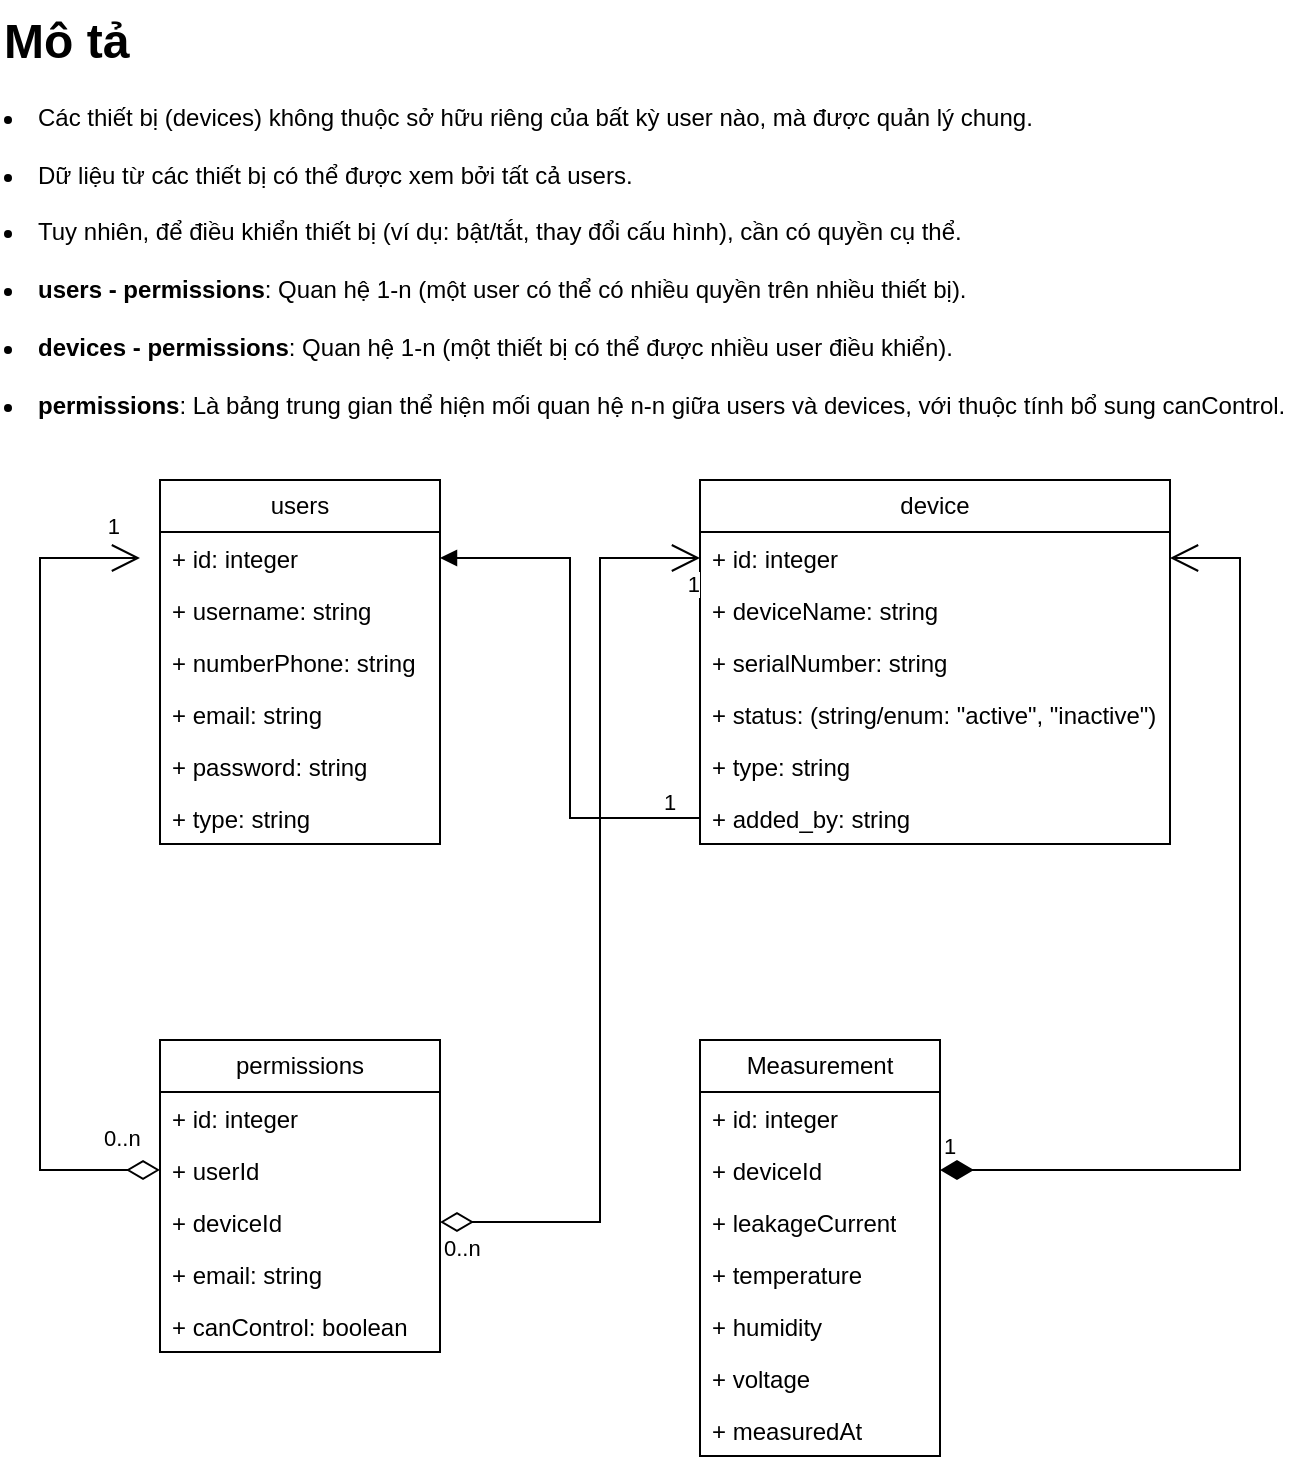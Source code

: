 <mxfile version="26.0.16">
  <diagram name="Page-1" id="chspa95SmWlVgYW7DXZC">
    <mxGraphModel dx="842" dy="568" grid="1" gridSize="10" guides="1" tooltips="1" connect="1" arrows="1" fold="1" page="1" pageScale="1" pageWidth="850" pageHeight="1100" math="0" shadow="0">
      <root>
        <mxCell id="0" />
        <mxCell id="1" parent="0" />
        <mxCell id="nT-duEgiZrEX0X3jMVPG-6" value="users" style="swimlane;fontStyle=0;childLayout=stackLayout;horizontal=1;startSize=26;fillColor=none;horizontalStack=0;resizeParent=1;resizeParentMax=0;resizeLast=0;collapsible=1;marginBottom=0;whiteSpace=wrap;html=1;" parent="1" vertex="1">
          <mxGeometry x="120" y="240" width="140" height="182" as="geometry" />
        </mxCell>
        <mxCell id="nT-duEgiZrEX0X3jMVPG-7" value="+ id: integer&lt;div&gt;&lt;br&gt;&lt;/div&gt;" style="text;strokeColor=none;fillColor=none;align=left;verticalAlign=top;spacingLeft=4;spacingRight=4;overflow=hidden;rotatable=0;points=[[0,0.5],[1,0.5]];portConstraint=eastwest;whiteSpace=wrap;html=1;" parent="nT-duEgiZrEX0X3jMVPG-6" vertex="1">
          <mxGeometry y="26" width="140" height="26" as="geometry" />
        </mxCell>
        <mxCell id="nT-duEgiZrEX0X3jMVPG-8" value="+&amp;nbsp;&lt;span style=&quot;background-color: transparent; color: light-dark(rgb(0, 0, 0), rgb(255, 255, 255));&quot;&gt;username&lt;/span&gt;&lt;span style=&quot;background-color: transparent; color: light-dark(rgb(0, 0, 0), rgb(255, 255, 255));&quot;&gt;: string&lt;/span&gt;" style="text;strokeColor=none;fillColor=none;align=left;verticalAlign=top;spacingLeft=4;spacingRight=4;overflow=hidden;rotatable=0;points=[[0,0.5],[1,0.5]];portConstraint=eastwest;whiteSpace=wrap;html=1;" parent="nT-duEgiZrEX0X3jMVPG-6" vertex="1">
          <mxGeometry y="52" width="140" height="26" as="geometry" />
        </mxCell>
        <mxCell id="nT-duEgiZrEX0X3jMVPG-12" value="+ numberPhone: string" style="text;strokeColor=none;fillColor=none;align=left;verticalAlign=top;spacingLeft=4;spacingRight=4;overflow=hidden;rotatable=0;points=[[0,0.5],[1,0.5]];portConstraint=eastwest;whiteSpace=wrap;html=1;" parent="nT-duEgiZrEX0X3jMVPG-6" vertex="1">
          <mxGeometry y="78" width="140" height="26" as="geometry" />
        </mxCell>
        <mxCell id="nT-duEgiZrEX0X3jMVPG-11" value="+ email: string" style="text;strokeColor=none;fillColor=none;align=left;verticalAlign=top;spacingLeft=4;spacingRight=4;overflow=hidden;rotatable=0;points=[[0,0.5],[1,0.5]];portConstraint=eastwest;whiteSpace=wrap;html=1;" parent="nT-duEgiZrEX0X3jMVPG-6" vertex="1">
          <mxGeometry y="104" width="140" height="26" as="geometry" />
        </mxCell>
        <mxCell id="nT-duEgiZrEX0X3jMVPG-23" value="+ password: string" style="text;strokeColor=none;fillColor=none;align=left;verticalAlign=top;spacingLeft=4;spacingRight=4;overflow=hidden;rotatable=0;points=[[0,0.5],[1,0.5]];portConstraint=eastwest;whiteSpace=wrap;html=1;" parent="nT-duEgiZrEX0X3jMVPG-6" vertex="1">
          <mxGeometry y="130" width="140" height="26" as="geometry" />
        </mxCell>
        <mxCell id="nT-duEgiZrEX0X3jMVPG-9" value="+ type: string" style="text;strokeColor=none;fillColor=none;align=left;verticalAlign=top;spacingLeft=4;spacingRight=4;overflow=hidden;rotatable=0;points=[[0,0.5],[1,0.5]];portConstraint=eastwest;whiteSpace=wrap;html=1;" parent="nT-duEgiZrEX0X3jMVPG-6" vertex="1">
          <mxGeometry y="156" width="140" height="26" as="geometry" />
        </mxCell>
        <mxCell id="nT-duEgiZrEX0X3jMVPG-14" value="device" style="swimlane;fontStyle=0;childLayout=stackLayout;horizontal=1;startSize=26;fillColor=none;horizontalStack=0;resizeParent=1;resizeParentMax=0;resizeLast=0;collapsible=1;marginBottom=0;whiteSpace=wrap;html=1;" parent="1" vertex="1">
          <mxGeometry x="390" y="240" width="235" height="182" as="geometry" />
        </mxCell>
        <mxCell id="nT-duEgiZrEX0X3jMVPG-15" value="+ id: integer&lt;div&gt;&lt;br&gt;&lt;/div&gt;" style="text;strokeColor=none;fillColor=none;align=left;verticalAlign=top;spacingLeft=4;spacingRight=4;overflow=hidden;rotatable=0;points=[[0,0.5],[1,0.5]];portConstraint=eastwest;whiteSpace=wrap;html=1;" parent="nT-duEgiZrEX0X3jMVPG-14" vertex="1">
          <mxGeometry y="26" width="235" height="26" as="geometry" />
        </mxCell>
        <mxCell id="nT-duEgiZrEX0X3jMVPG-16" value="+&amp;nbsp;&lt;span style=&quot;background-color: transparent; color: light-dark(rgb(0, 0, 0), rgb(255, 255, 255));&quot;&gt;deviceName&lt;/span&gt;&lt;span style=&quot;background-color: transparent; color: light-dark(rgb(0, 0, 0), rgb(255, 255, 255));&quot;&gt;: string&lt;/span&gt;" style="text;strokeColor=none;fillColor=none;align=left;verticalAlign=top;spacingLeft=4;spacingRight=4;overflow=hidden;rotatable=0;points=[[0,0.5],[1,0.5]];portConstraint=eastwest;whiteSpace=wrap;html=1;" parent="nT-duEgiZrEX0X3jMVPG-14" vertex="1">
          <mxGeometry y="52" width="235" height="26" as="geometry" />
        </mxCell>
        <mxCell id="nT-duEgiZrEX0X3jMVPG-19" value="+&amp;nbsp;&lt;span style=&quot;background-color: transparent; color: light-dark(rgb(0, 0, 0), rgb(255, 255, 255));&quot;&gt;serialNumber&lt;/span&gt;&lt;span style=&quot;background-color: transparent; color: light-dark(rgb(0, 0, 0), rgb(255, 255, 255));&quot;&gt;: string&lt;/span&gt;" style="text;strokeColor=none;fillColor=none;align=left;verticalAlign=top;spacingLeft=4;spacingRight=4;overflow=hidden;rotatable=0;points=[[0,0.5],[1,0.5]];portConstraint=eastwest;whiteSpace=wrap;html=1;" parent="nT-duEgiZrEX0X3jMVPG-14" vertex="1">
          <mxGeometry y="78" width="235" height="26" as="geometry" />
        </mxCell>
        <mxCell id="nT-duEgiZrEX0X3jMVPG-26" value="+&amp;nbsp;&lt;span style=&quot;background-color: transparent; color: light-dark(rgb(0, 0, 0), rgb(255, 255, 255));&quot;&gt;status&lt;/span&gt;&lt;span style=&quot;background-color: transparent; color: light-dark(rgb(0, 0, 0), rgb(255, 255, 255));&quot;&gt;:&amp;nbsp;&lt;/span&gt;&lt;span style=&quot;background-color: transparent; color: light-dark(rgb(0, 0, 0), rgb(255, 255, 255));&quot;&gt;(string/enum: &quot;active&quot;, &quot;inactive&quot;)&lt;/span&gt;" style="text;strokeColor=none;fillColor=none;align=left;verticalAlign=top;spacingLeft=4;spacingRight=4;overflow=hidden;rotatable=0;points=[[0,0.5],[1,0.5]];portConstraint=eastwest;whiteSpace=wrap;html=1;" parent="nT-duEgiZrEX0X3jMVPG-14" vertex="1">
          <mxGeometry y="104" width="235" height="26" as="geometry" />
        </mxCell>
        <mxCell id="nT-duEgiZrEX0X3jMVPG-24" value="+ type: string" style="text;strokeColor=none;fillColor=none;align=left;verticalAlign=top;spacingLeft=4;spacingRight=4;overflow=hidden;rotatable=0;points=[[0,0.5],[1,0.5]];portConstraint=eastwest;whiteSpace=wrap;html=1;" parent="nT-duEgiZrEX0X3jMVPG-14" vertex="1">
          <mxGeometry y="130" width="235" height="26" as="geometry" />
        </mxCell>
        <mxCell id="nT-duEgiZrEX0X3jMVPG-20" value="+ added_by: string" style="text;strokeColor=none;fillColor=none;align=left;verticalAlign=top;spacingLeft=4;spacingRight=4;overflow=hidden;rotatable=0;points=[[0,0.5],[1,0.5]];portConstraint=eastwest;whiteSpace=wrap;html=1;" parent="nT-duEgiZrEX0X3jMVPG-14" vertex="1">
          <mxGeometry y="156" width="235" height="26" as="geometry" />
        </mxCell>
        <mxCell id="nT-duEgiZrEX0X3jMVPG-22" value="&lt;h1 style=&quot;margin-top: 0px;&quot;&gt;Mô tả&lt;/h1&gt;&lt;div&gt;&lt;li class=&quot;break-words&quot;&gt;Các thiết bị (&lt;span class=&quot;text-sm px-1 rounded-sm !font-mono bg-sunset/10 text-rust dark:bg-dawn/10 dark:text-dawn&quot;&gt;devices&lt;/span&gt;) không thuộc sở hữu riêng của bất kỳ &lt;span class=&quot;text-sm px-1 rounded-sm !font-mono bg-sunset/10 text-rust dark:bg-dawn/10 dark:text-dawn&quot;&gt;user&lt;/span&gt; nào, mà được quản lý chung.&lt;/li&gt;&lt;br&gt;&lt;li class=&quot;break-words&quot;&gt;Dữ liệu từ các thiết bị có thể được xem bởi tất cả &lt;span class=&quot;text-sm px-1 rounded-sm !font-mono bg-sunset/10 text-rust dark:bg-dawn/10 dark:text-dawn&quot;&gt;users&lt;/span&gt;.&lt;br&gt;&lt;br&gt;&lt;/li&gt;&lt;li class=&quot;break-words&quot;&gt;Tuy nhiên, để điều khiển thiết bị (ví dụ: bật/tắt, thay đổi cấu hình), cần có quyền cụ thể.&lt;br&gt;&lt;br&gt;&lt;/li&gt;&lt;li class=&quot;break-words&quot;&gt;&lt;strong style=&quot;background-color: transparent; color: light-dark(rgb(0, 0, 0), rgb(255, 255, 255));&quot;&gt;users - permissions&lt;/strong&gt;&lt;span style=&quot;background-color: transparent; color: light-dark(rgb(0, 0, 0), rgb(255, 255, 255));&quot;&gt;: Quan hệ 1-n (một user có thể có nhiều quyền trên nhiều thiết bị).&lt;br&gt;&lt;br&gt;&lt;/span&gt;&lt;/li&gt;&lt;li class=&quot;break-words&quot;&gt;&lt;strong style=&quot;background-color: transparent; color: light-dark(rgb(0, 0, 0), rgb(255, 255, 255));&quot;&gt;devices - permissions&lt;/strong&gt;&lt;span style=&quot;background-color: transparent; color: light-dark(rgb(0, 0, 0), rgb(255, 255, 255));&quot;&gt;: Quan hệ 1-n (một thiết bị có thể được nhiều user điều khiển).&lt;br&gt;&lt;br&gt;&lt;/span&gt;&lt;/li&gt;&lt;li class=&quot;break-words&quot;&gt;&lt;strong style=&quot;background-color: transparent; color: light-dark(rgb(0, 0, 0), rgb(255, 255, 255));&quot;&gt;permissions&lt;/strong&gt;&lt;span style=&quot;background-color: transparent; color: light-dark(rgb(0, 0, 0), rgb(255, 255, 255));&quot;&gt;: Là bảng trung gian thể hiện mối quan hệ n-n giữa &lt;/span&gt;&lt;span style=&quot;background-color: transparent; color: light-dark(rgb(0, 0, 0), rgb(255, 255, 255));&quot; class=&quot;text-sm px-1 rounded-sm !font-mono bg-sunset/10 text-rust dark:bg-dawn/10 dark:text-dawn&quot;&gt;users&lt;/span&gt;&lt;span style=&quot;background-color: transparent; color: light-dark(rgb(0, 0, 0), rgb(255, 255, 255));&quot;&gt; và &lt;/span&gt;&lt;span style=&quot;background-color: transparent; color: light-dark(rgb(0, 0, 0), rgb(255, 255, 255));&quot; class=&quot;text-sm px-1 rounded-sm !font-mono bg-sunset/10 text-rust dark:bg-dawn/10 dark:text-dawn&quot;&gt;devices&lt;/span&gt;&lt;span style=&quot;background-color: transparent; color: light-dark(rgb(0, 0, 0), rgb(255, 255, 255));&quot;&gt;, với thuộc tính bổ sung &lt;/span&gt;&lt;span style=&quot;background-color: transparent; color: light-dark(rgb(0, 0, 0), rgb(255, 255, 255));&quot; class=&quot;text-sm px-1 rounded-sm !font-mono bg-sunset/10 text-rust dark:bg-dawn/10 dark:text-dawn&quot;&gt;canControl&lt;/span&gt;&lt;span style=&quot;background-color: transparent; color: light-dark(rgb(0, 0, 0), rgb(255, 255, 255));&quot;&gt;.&lt;/span&gt;&lt;/li&gt;&lt;ul class=&quot;marker:text-secondary&quot;&gt;&lt;br&gt;&lt;/ul&gt;&lt;/div&gt;" style="text;html=1;whiteSpace=wrap;overflow=hidden;rounded=0;" parent="1" vertex="1">
          <mxGeometry x="40" width="650" height="230" as="geometry" />
        </mxCell>
        <mxCell id="nT-duEgiZrEX0X3jMVPG-28" value="&lt;div&gt;&lt;span class=&quot;text-sm px-1 rounded-sm !font-mono bg-sunset/10 text-rust dark:bg-dawn/10 dark:text-dawn&quot;&gt;permissions&lt;/span&gt;&lt;/div&gt;" style="swimlane;fontStyle=0;childLayout=stackLayout;horizontal=1;startSize=26;fillColor=none;horizontalStack=0;resizeParent=1;resizeParentMax=0;resizeLast=0;collapsible=1;marginBottom=0;whiteSpace=wrap;html=1;" parent="1" vertex="1">
          <mxGeometry x="120" y="520" width="140" height="156" as="geometry" />
        </mxCell>
        <mxCell id="nT-duEgiZrEX0X3jMVPG-29" value="+ id: integer&lt;div&gt;&lt;br&gt;&lt;/div&gt;" style="text;strokeColor=none;fillColor=none;align=left;verticalAlign=top;spacingLeft=4;spacingRight=4;overflow=hidden;rotatable=0;points=[[0,0.5],[1,0.5]];portConstraint=eastwest;whiteSpace=wrap;html=1;" parent="nT-duEgiZrEX0X3jMVPG-28" vertex="1">
          <mxGeometry y="26" width="140" height="26" as="geometry" />
        </mxCell>
        <mxCell id="nT-duEgiZrEX0X3jMVPG-30" value="+&amp;nbsp;&lt;span style=&quot;background-color: transparent; color: light-dark(rgb(0, 0, 0), rgb(255, 255, 255));&quot;&gt;userId&lt;/span&gt;" style="text;strokeColor=none;fillColor=none;align=left;verticalAlign=top;spacingLeft=4;spacingRight=4;overflow=hidden;rotatable=0;points=[[0,0.5],[1,0.5]];portConstraint=eastwest;whiteSpace=wrap;html=1;" parent="nT-duEgiZrEX0X3jMVPG-28" vertex="1">
          <mxGeometry y="52" width="140" height="26" as="geometry" />
        </mxCell>
        <mxCell id="nT-duEgiZrEX0X3jMVPG-31" value="+&amp;nbsp;&lt;span style=&quot;background-color: transparent; color: light-dark(rgb(0, 0, 0), rgb(255, 255, 255));&quot;&gt;deviceId&lt;/span&gt;" style="text;strokeColor=none;fillColor=none;align=left;verticalAlign=top;spacingLeft=4;spacingRight=4;overflow=hidden;rotatable=0;points=[[0,0.5],[1,0.5]];portConstraint=eastwest;whiteSpace=wrap;html=1;" parent="nT-duEgiZrEX0X3jMVPG-28" vertex="1">
          <mxGeometry y="78" width="140" height="26" as="geometry" />
        </mxCell>
        <mxCell id="nT-duEgiZrEX0X3jMVPG-32" value="+ email: string" style="text;strokeColor=none;fillColor=none;align=left;verticalAlign=top;spacingLeft=4;spacingRight=4;overflow=hidden;rotatable=0;points=[[0,0.5],[1,0.5]];portConstraint=eastwest;whiteSpace=wrap;html=1;" parent="nT-duEgiZrEX0X3jMVPG-28" vertex="1">
          <mxGeometry y="104" width="140" height="26" as="geometry" />
        </mxCell>
        <mxCell id="nT-duEgiZrEX0X3jMVPG-33" value="+&amp;nbsp;&lt;span style=&quot;background-color: transparent; color: light-dark(rgb(0, 0, 0), rgb(255, 255, 255));&quot;&gt;canControl&lt;/span&gt;&lt;span style=&quot;background-color: transparent; color: light-dark(rgb(0, 0, 0), rgb(255, 255, 255));&quot;&gt;: boolean&lt;/span&gt;" style="text;strokeColor=none;fillColor=none;align=left;verticalAlign=top;spacingLeft=4;spacingRight=4;overflow=hidden;rotatable=0;points=[[0,0.5],[1,0.5]];portConstraint=eastwest;whiteSpace=wrap;html=1;" parent="nT-duEgiZrEX0X3jMVPG-28" vertex="1">
          <mxGeometry y="130" width="140" height="26" as="geometry" />
        </mxCell>
        <mxCell id="nT-duEgiZrEX0X3jMVPG-35" value="" style="endArrow=open;html=1;endSize=12;startArrow=diamondThin;startSize=14;startFill=0;edgeStyle=orthogonalEdgeStyle;rounded=0;exitX=0;exitY=0.5;exitDx=0;exitDy=0;entryX=0;entryY=0.5;entryDx=0;entryDy=0;" parent="1" source="nT-duEgiZrEX0X3jMVPG-30" edge="1">
          <mxGeometry relative="1" as="geometry">
            <mxPoint x="110" y="585.0" as="sourcePoint" />
            <mxPoint x="110" y="279" as="targetPoint" />
            <Array as="points">
              <mxPoint x="60" y="585" />
              <mxPoint x="60" y="279" />
            </Array>
          </mxGeometry>
        </mxCell>
        <mxCell id="nT-duEgiZrEX0X3jMVPG-36" value="0..n" style="edgeLabel;resizable=0;html=1;align=left;verticalAlign=top;" parent="nT-duEgiZrEX0X3jMVPG-35" connectable="0" vertex="1">
          <mxGeometry x="-1" relative="1" as="geometry">
            <mxPoint x="-30" y="-29" as="offset" />
          </mxGeometry>
        </mxCell>
        <mxCell id="nT-duEgiZrEX0X3jMVPG-37" value="1" style="edgeLabel;resizable=0;html=1;align=right;verticalAlign=top;" parent="nT-duEgiZrEX0X3jMVPG-35" connectable="0" vertex="1">
          <mxGeometry x="1" relative="1" as="geometry">
            <mxPoint x="-10" y="-29" as="offset" />
          </mxGeometry>
        </mxCell>
        <mxCell id="nT-duEgiZrEX0X3jMVPG-38" value="" style="endArrow=open;html=1;endSize=12;startArrow=diamondThin;startSize=14;startFill=0;edgeStyle=orthogonalEdgeStyle;rounded=0;exitX=1;exitY=0.5;exitDx=0;exitDy=0;entryX=0;entryY=0.5;entryDx=0;entryDy=0;" parent="1" source="nT-duEgiZrEX0X3jMVPG-31" target="nT-duEgiZrEX0X3jMVPG-15" edge="1">
          <mxGeometry x="-0.087" y="20" relative="1" as="geometry">
            <mxPoint x="320" y="600" as="sourcePoint" />
            <mxPoint x="480" y="600" as="targetPoint" />
            <Array as="points">
              <mxPoint x="340" y="611" />
              <mxPoint x="340" y="279" />
            </Array>
            <mxPoint as="offset" />
          </mxGeometry>
        </mxCell>
        <mxCell id="nT-duEgiZrEX0X3jMVPG-39" value="0..n" style="edgeLabel;resizable=0;html=1;align=left;verticalAlign=top;" parent="nT-duEgiZrEX0X3jMVPG-38" connectable="0" vertex="1">
          <mxGeometry x="-1" relative="1" as="geometry" />
        </mxCell>
        <mxCell id="nT-duEgiZrEX0X3jMVPG-40" value="1" style="edgeLabel;resizable=0;html=1;align=right;verticalAlign=top;" parent="nT-duEgiZrEX0X3jMVPG-38" connectable="0" vertex="1">
          <mxGeometry x="1" relative="1" as="geometry" />
        </mxCell>
        <mxCell id="nT-duEgiZrEX0X3jMVPG-41" value="&lt;div&gt;Measurement&lt;/div&gt;" style="swimlane;fontStyle=0;childLayout=stackLayout;horizontal=1;startSize=26;fillColor=none;horizontalStack=0;resizeParent=1;resizeParentMax=0;resizeLast=0;collapsible=1;marginBottom=0;whiteSpace=wrap;html=1;" parent="1" vertex="1">
          <mxGeometry x="390" y="520" width="120" height="208" as="geometry" />
        </mxCell>
        <mxCell id="nT-duEgiZrEX0X3jMVPG-42" value="+ id: integer&lt;div&gt;&lt;br&gt;&lt;/div&gt;" style="text;strokeColor=none;fillColor=none;align=left;verticalAlign=top;spacingLeft=4;spacingRight=4;overflow=hidden;rotatable=0;points=[[0,0.5],[1,0.5]];portConstraint=eastwest;whiteSpace=wrap;html=1;" parent="nT-duEgiZrEX0X3jMVPG-41" vertex="1">
          <mxGeometry y="26" width="120" height="26" as="geometry" />
        </mxCell>
        <mxCell id="nT-duEgiZrEX0X3jMVPG-43" value="+&amp;nbsp;&lt;span style=&quot;background-color: transparent; color: light-dark(rgb(0, 0, 0), rgb(255, 255, 255));&quot;&gt;deviceId&lt;/span&gt;" style="text;strokeColor=none;fillColor=none;align=left;verticalAlign=top;spacingLeft=4;spacingRight=4;overflow=hidden;rotatable=0;points=[[0,0.5],[1,0.5]];portConstraint=eastwest;whiteSpace=wrap;html=1;" parent="nT-duEgiZrEX0X3jMVPG-41" vertex="1">
          <mxGeometry y="52" width="120" height="26" as="geometry" />
        </mxCell>
        <mxCell id="nT-duEgiZrEX0X3jMVPG-44" value="+&amp;nbsp;&lt;span style=&quot;background-color: transparent; color: light-dark(rgb(0, 0, 0), rgb(255, 255, 255));&quot;&gt;leakageCurrent&lt;/span&gt;" style="text;strokeColor=none;fillColor=none;align=left;verticalAlign=top;spacingLeft=4;spacingRight=4;overflow=hidden;rotatable=0;points=[[0,0.5],[1,0.5]];portConstraint=eastwest;whiteSpace=wrap;html=1;" parent="nT-duEgiZrEX0X3jMVPG-41" vertex="1">
          <mxGeometry y="78" width="120" height="26" as="geometry" />
        </mxCell>
        <mxCell id="nT-duEgiZrEX0X3jMVPG-46" value="&lt;div&gt;+&amp;nbsp;&lt;span style=&quot;background-color: transparent; color: light-dark(rgb(0, 0, 0), rgb(255, 255, 255));&quot;&gt;temperature&lt;/span&gt;&lt;/div&gt;" style="text;strokeColor=none;fillColor=none;align=left;verticalAlign=top;spacingLeft=4;spacingRight=4;overflow=hidden;rotatable=0;points=[[0,0.5],[1,0.5]];portConstraint=eastwest;whiteSpace=wrap;html=1;" parent="nT-duEgiZrEX0X3jMVPG-41" vertex="1">
          <mxGeometry y="104" width="120" height="26" as="geometry" />
        </mxCell>
        <mxCell id="gkHvpviNPE-eA8nU0Bhp-1" value="&lt;div&gt;+&amp;nbsp;&lt;span style=&quot;background-color: transparent; color: light-dark(rgb(0, 0, 0), rgb(255, 255, 255));&quot;&gt;humidity&lt;/span&gt;&lt;/div&gt;" style="text;strokeColor=none;fillColor=none;align=left;verticalAlign=top;spacingLeft=4;spacingRight=4;overflow=hidden;rotatable=0;points=[[0,0.5],[1,0.5]];portConstraint=eastwest;whiteSpace=wrap;html=1;" vertex="1" parent="nT-duEgiZrEX0X3jMVPG-41">
          <mxGeometry y="130" width="120" height="26" as="geometry" />
        </mxCell>
        <mxCell id="gkHvpviNPE-eA8nU0Bhp-2" value="&lt;div&gt;+&amp;nbsp;&lt;span style=&quot;background-color: transparent; color: light-dark(rgb(0, 0, 0), rgb(255, 255, 255));&quot;&gt;voltage&lt;/span&gt;&lt;/div&gt;" style="text;strokeColor=none;fillColor=none;align=left;verticalAlign=top;spacingLeft=4;spacingRight=4;overflow=hidden;rotatable=0;points=[[0,0.5],[1,0.5]];portConstraint=eastwest;whiteSpace=wrap;html=1;" vertex="1" parent="nT-duEgiZrEX0X3jMVPG-41">
          <mxGeometry y="156" width="120" height="26" as="geometry" />
        </mxCell>
        <mxCell id="gkHvpviNPE-eA8nU0Bhp-4" value="&lt;div&gt;+&amp;nbsp;&lt;span style=&quot;background-color: transparent; color: light-dark(rgb(0, 0, 0), rgb(255, 255, 255));&quot;&gt;measuredAt&lt;/span&gt;&lt;/div&gt;" style="text;strokeColor=none;fillColor=none;align=left;verticalAlign=top;spacingLeft=4;spacingRight=4;overflow=hidden;rotatable=0;points=[[0,0.5],[1,0.5]];portConstraint=eastwest;whiteSpace=wrap;html=1;" vertex="1" parent="nT-duEgiZrEX0X3jMVPG-41">
          <mxGeometry y="182" width="120" height="26" as="geometry" />
        </mxCell>
        <mxCell id="nT-duEgiZrEX0X3jMVPG-50" value="1" style="endArrow=open;html=1;endSize=12;startArrow=diamondThin;startSize=14;startFill=1;edgeStyle=orthogonalEdgeStyle;align=left;verticalAlign=bottom;rounded=0;exitX=1;exitY=0.5;exitDx=0;exitDy=0;entryX=1;entryY=0.5;entryDx=0;entryDy=0;" parent="1" source="nT-duEgiZrEX0X3jMVPG-43" target="nT-duEgiZrEX0X3jMVPG-15" edge="1">
          <mxGeometry x="-1" y="3" relative="1" as="geometry">
            <mxPoint x="540" y="570" as="sourcePoint" />
            <mxPoint x="700" y="570" as="targetPoint" />
            <Array as="points">
              <mxPoint x="660" y="585" />
              <mxPoint x="660" y="279" />
            </Array>
          </mxGeometry>
        </mxCell>
        <mxCell id="gkHvpviNPE-eA8nU0Bhp-6" value="" style="endArrow=block;endFill=1;html=1;edgeStyle=orthogonalEdgeStyle;align=left;verticalAlign=top;rounded=0;entryX=1;entryY=0.5;entryDx=0;entryDy=0;exitX=0;exitY=0.5;exitDx=0;exitDy=0;" edge="1" parent="1" source="nT-duEgiZrEX0X3jMVPG-20" target="nT-duEgiZrEX0X3jMVPG-7">
          <mxGeometry x="-0.769" y="11" relative="1" as="geometry">
            <mxPoint x="260" y="430" as="sourcePoint" />
            <mxPoint x="420" y="430" as="targetPoint" />
            <mxPoint as="offset" />
          </mxGeometry>
        </mxCell>
        <mxCell id="gkHvpviNPE-eA8nU0Bhp-7" value="1" style="edgeLabel;resizable=0;html=1;align=left;verticalAlign=bottom;" connectable="0" vertex="1" parent="gkHvpviNPE-eA8nU0Bhp-6">
          <mxGeometry x="-1" relative="1" as="geometry">
            <mxPoint x="-20" as="offset" />
          </mxGeometry>
        </mxCell>
      </root>
    </mxGraphModel>
  </diagram>
</mxfile>
